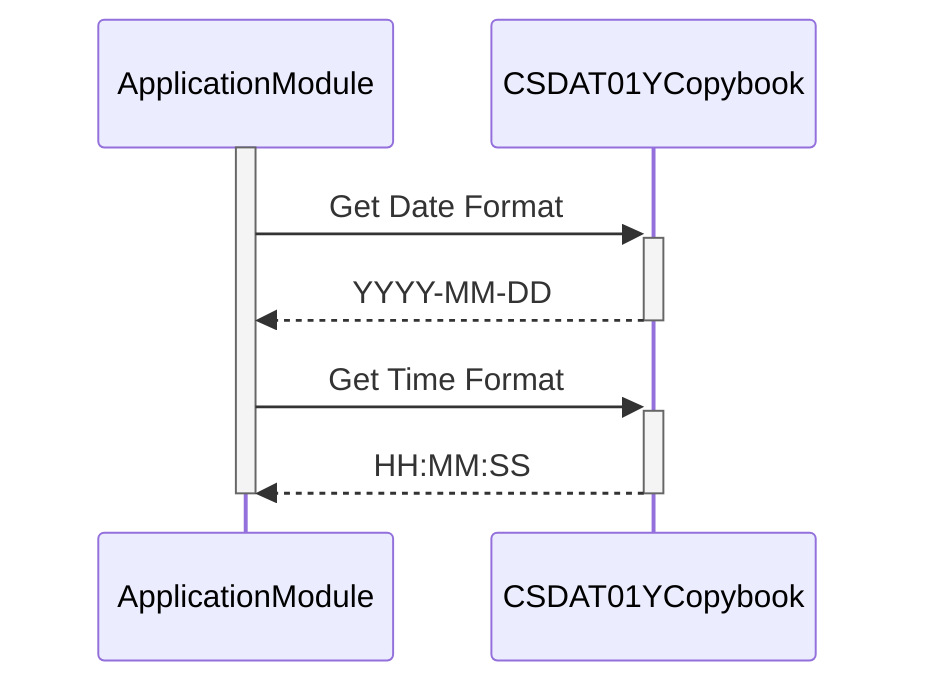 sequenceDiagram
    participant ApplicationModule
    participant CSDAT01YCopybook

    activate ApplicationModule
    ApplicationModule->>+CSDAT01YCopybook: Get Date Format
    CSDAT01YCopybook-->>-ApplicationModule: YYYY-MM-DD
    ApplicationModule->>+CSDAT01YCopybook: Get Time Format
    CSDAT01YCopybook-->>-ApplicationModule: HH:MM:SS
    deactivate ApplicationModule